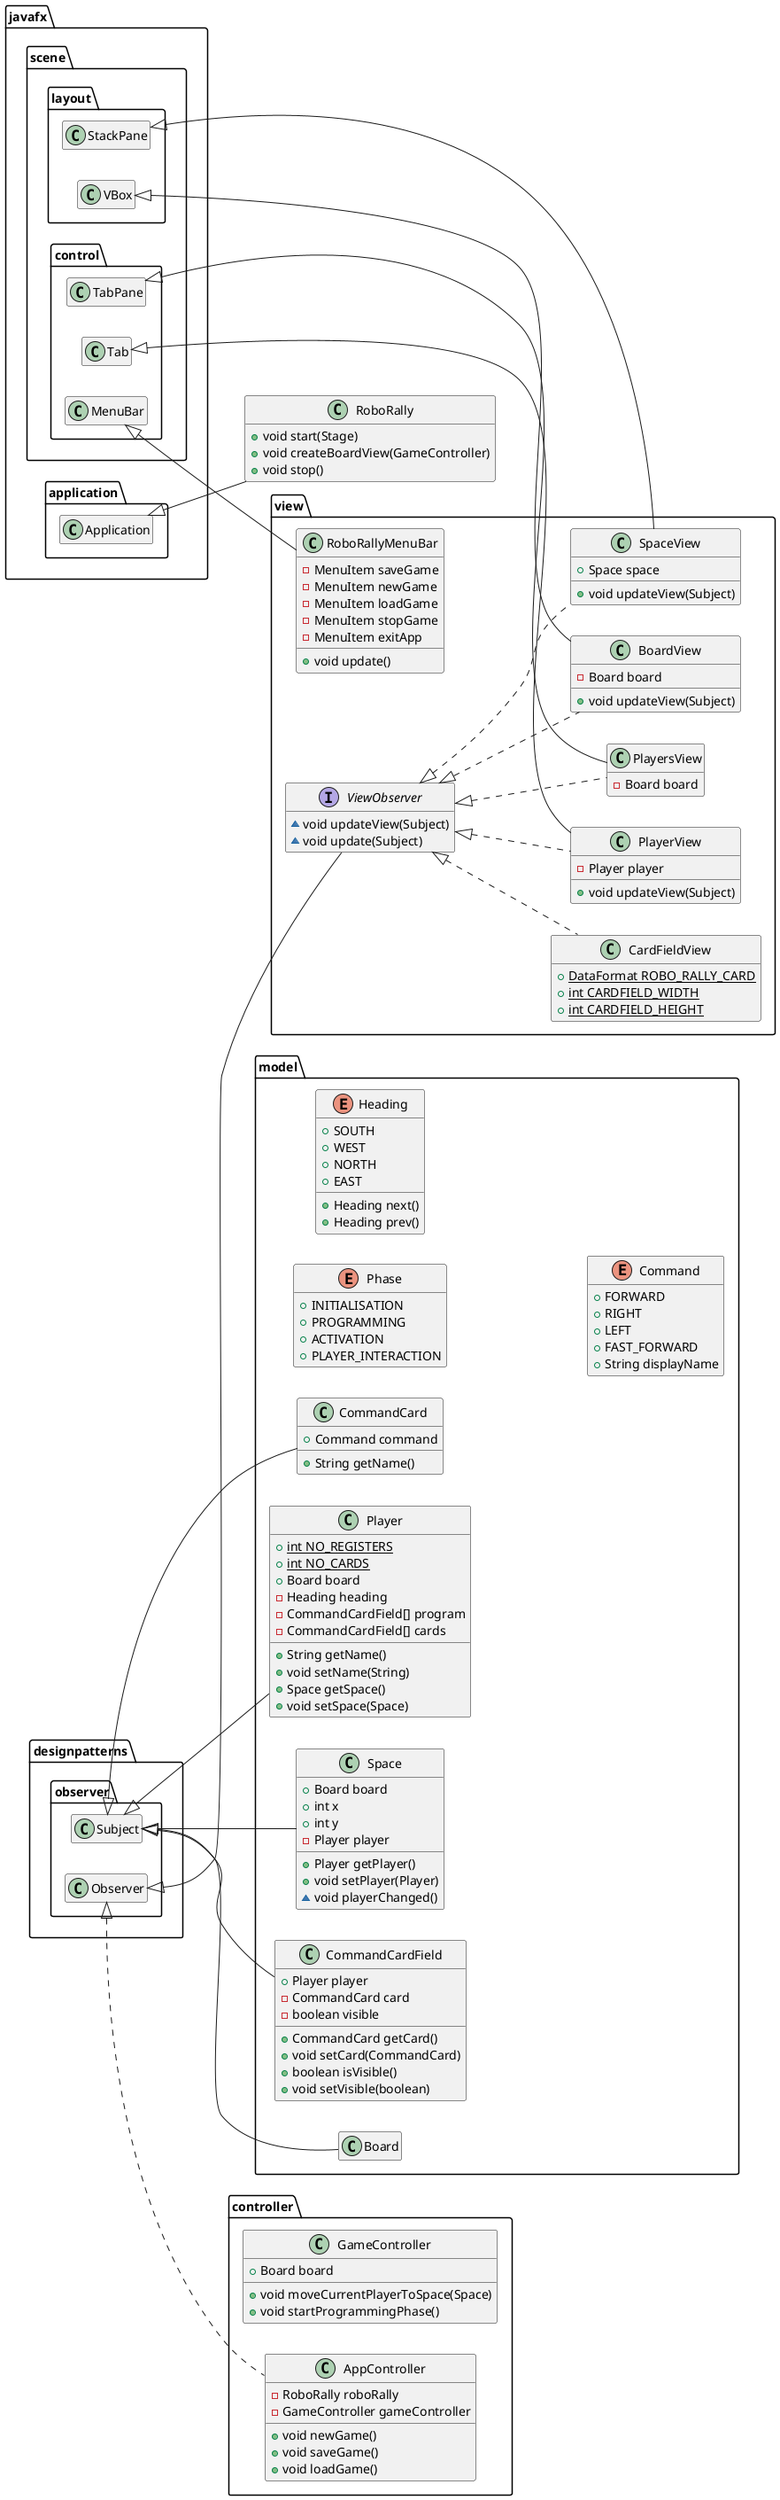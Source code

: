 @startuml
hide empty members

left to right direction

class view.CardFieldView {
+ {static} DataFormat ROBO_RALLY_CARD
+ {static} int CARDFIELD_WIDTH
+ {static} int CARDFIELD_HEIGHT
}

class view.PlayersView {
- Board board
}

class RoboRally {
+ void start(Stage)
+ void createBoardView(GameController)
+ void stop()
}
enum model.Phase {
+  INITIALISATION
+  PROGRAMMING
+  ACTIVATION
+  PLAYER_INTERACTION
}
class controller.GameController {
+ Board board
+ void moveCurrentPlayerToSpace(Space)
+ void startProgrammingPhase()
}
class controller.AppController {
- RoboRally roboRally
- GameController gameController
+ void newGame()
+ void saveGame()
+ void loadGame()
}
class model.CommandCard {
+ Command command
+ String getName()
}
class view.BoardView {
- Board board
+ void updateView(Subject)
}
class view.SpaceView {
+ Space space
+ void updateView(Subject)
}

class model.Player {
+ {static} int NO_REGISTERS
+ {static} int NO_CARDS
+ Board board
- Heading heading
- CommandCardField[] program
- CommandCardField[] cards
+ String getName()
+ void setName(String)
+ Space getSpace()
+ void setSpace(Space)
}
class view.PlayerView {
- Player player
+ void updateView(Subject)
}
enum model.Heading {
+  SOUTH
+  WEST
+  NORTH
+  EAST
+ Heading next()
+ Heading prev()
}
enum model.Command {
+  FORWARD
+  RIGHT
+  LEFT
+  FAST_FORWARD
+ String displayName
}
interface view.ViewObserver {
~ void updateView(Subject)
~ void update(Subject)
}
class model.Space {
+ Board board
+ int x
+ int y
- Player player
+ Player getPlayer()
+ void setPlayer(Player)
~ void playerChanged()
}
class view.RoboRallyMenuBar {
- MenuItem saveGame
- MenuItem newGame
- MenuItem loadGame
- MenuItem stopGame
- MenuItem exitApp
+ void update()
}
class model.Board {
}
class model.CommandCardField {
+ Player player
- CommandCard card
- boolean visible
+ CommandCard getCard()
+ void setCard(CommandCard)
+ boolean isVisible()
+ void setVisible(boolean)
}


view.ViewObserver <|.. view.CardFieldView
view.ViewObserver <|.. view.PlayersView
javafx.scene.control.TabPane <|-- view.PlayersView
javafx.application.Application <|-- .RoboRally
designpatterns.observer.Observer <|.. .controller.AppController
designpatterns.observer.Subject <|-- model.CommandCard
view.ViewObserver <|.. view.BoardView
javafx.scene.layout.VBox <|-down- view.BoardView

view.ViewObserver <|.. view.SpaceView
javafx.scene.layout.StackPane <|-right- view.SpaceView
designpatterns.observer.Subject <|--model.Player
view.ViewObserver <|.. view.PlayerView
javafx.scene.control.Tab <|-- view.PlayerView
designpatterns.observer.Observer <|-- view.ViewObserver
designpatterns.observer.Subject <|-- model.Space
javafx.scene.control.MenuBar <|-- view.RoboRallyMenuBar
designpatterns.observer.Subject <|-up- model.Board
designpatterns.observer.Subject <|-- model.CommandCardField
@enduml
